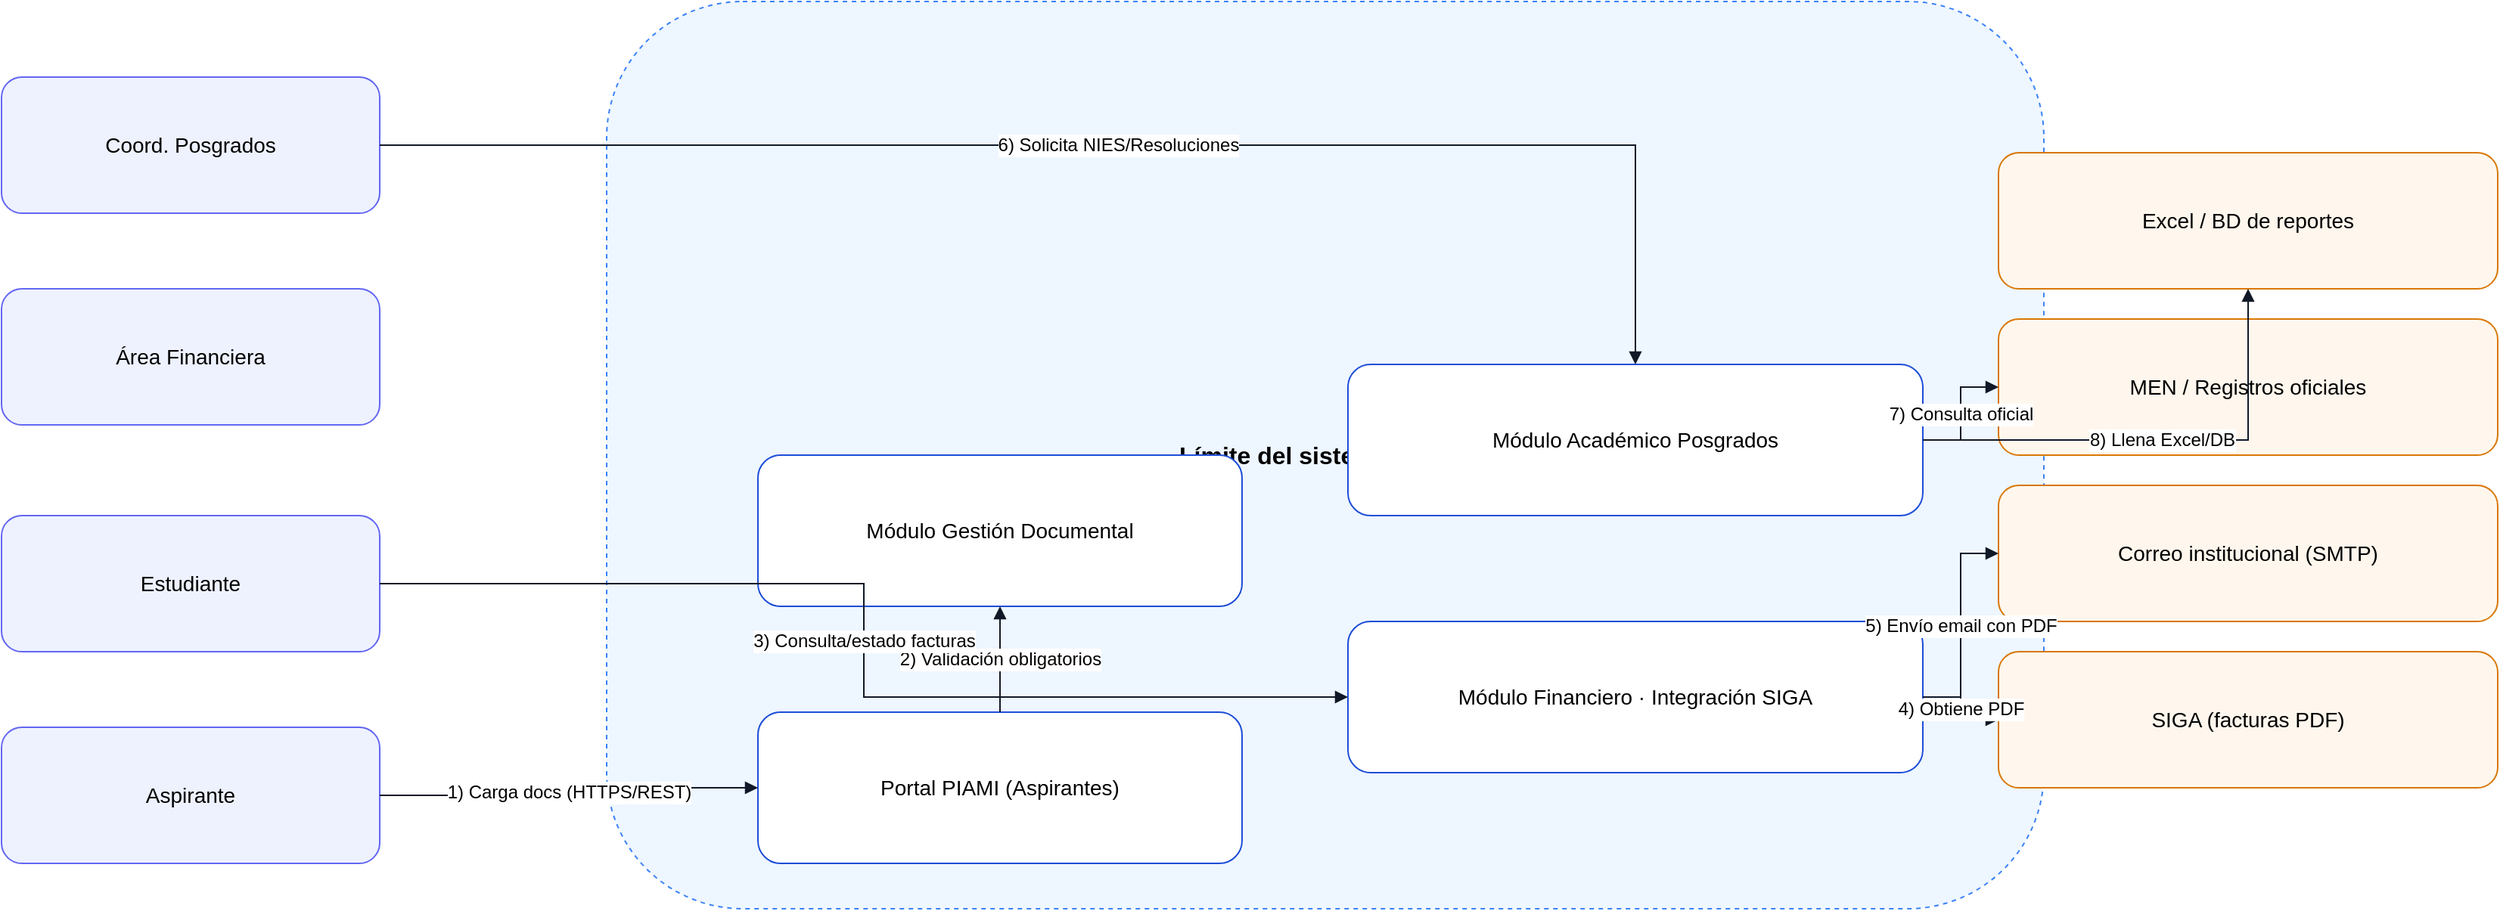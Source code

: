 <?xml version="1.0" ?>
<mxfile version="20.5.3">
  <diagram id="c1piami" name="C1_PIAMI">
    <mxGraphModel dx="1800" dy="900" grid="1" gridSize="10" page="1" pageScale="1" pageWidth="1800" pageHeight="900">
      <root>
        <mxCell id="0"/>
        <mxCell id="1" parent="0"/>
        <mxCell id="b1" value="Límite del sistema: PIAMI" style="rounded=1;dashed=1;whiteSpace=wrap;html=1;strokeColor=#3b82f6;fillColor=#eef6ff;fontSize=16;fontStyle=1" vertex="1" parent="1">
          <mxGeometry x="500" y="150" width="950" height="600" as="geometry"/>
        </mxCell>
        <mxCell id="n_asp" value="Aspirante" style="rounded=1;whiteSpace=wrap;html=1;strokeColor=#6366f1;fillColor=#eef2ff;fontSize=14" vertex="1" parent="1">
          <mxGeometry x="100" y="630" width="250" height="90" as="geometry"/>
        </mxCell>
        <mxCell id="n_est" value="Estudiante" style="rounded=1;whiteSpace=wrap;html=1;strokeColor=#6366f1;fillColor=#eef2ff;fontSize=14" vertex="1" parent="1">
          <mxGeometry x="100" y="490" width="250" height="90" as="geometry"/>
        </mxCell>
        <mxCell id="n_finarea" value="Área Financiera" style="rounded=1;whiteSpace=wrap;html=1;strokeColor=#6366f1;fillColor=#eef2ff;fontSize=14" vertex="1" parent="1">
          <mxGeometry x="100" y="340" width="250" height="90" as="geometry"/>
        </mxCell>
        <mxCell id="n_coord" value="Coord. Posgrados" style="rounded=1;whiteSpace=wrap;html=1;strokeColor=#6366f1;fillColor=#eef2ff;fontSize=14" vertex="1" parent="1">
          <mxGeometry x="100" y="200" width="250" height="90" as="geometry"/>
        </mxCell>
        <mxCell id="n_portal" value="Portal PIAMI (Aspirantes)" style="rounded=1;whiteSpace=wrap;html=1;strokeColor=#1d4ed8;fillColor=#ffffff;fontSize=14" vertex="1" parent="1">
          <mxGeometry x="600" y="620" width="320" height="100" as="geometry"/>
        </mxCell>
        <mxCell id="n_doc" value="Módulo Gestión Documental" style="rounded=1;whiteSpace=wrap;html=1;strokeColor=#1d4ed8;fillColor=#ffffff;fontSize=14" vertex="1" parent="1">
          <mxGeometry x="600" y="450" width="320" height="100" as="geometry"/>
        </mxCell>
        <mxCell id="n_fin" value="Módulo Financiero · Integración SIGA" style="rounded=1;whiteSpace=wrap;html=1;strokeColor=#1d4ed8;fillColor=#ffffff;fontSize=14" vertex="1" parent="1">
          <mxGeometry x="990" y="560" width="380" height="100" as="geometry"/>
        </mxCell>
        <mxCell id="n_acad" value="Módulo Académico Posgrados" style="rounded=1;whiteSpace=wrap;html=1;strokeColor=#1d4ed8;fillColor=#ffffff;fontSize=14" vertex="1" parent="1">
          <mxGeometry x="990" y="390" width="380" height="100" as="geometry"/>
        </mxCell>
        <mxCell id="n_siga" value="SIGA (facturas PDF)" style="rounded=1;whiteSpace=wrap;html=1;strokeColor=#d97706;fillColor=#fff7ed;fontSize=14" vertex="1" parent="1">
          <mxGeometry x="1420" y="580" width="330" height="90" as="geometry"/>
        </mxCell>
        <mxCell id="n_smtp" value="Correo institucional (SMTP)" style="rounded=1;whiteSpace=wrap;html=1;strokeColor=#d97706;fillColor=#fff7ed;fontSize=14" vertex="1" parent="1">
          <mxGeometry x="1420" y="470" width="330" height="90" as="geometry"/>
        </mxCell>
        <mxCell id="n_men" value="MEN / Registros oficiales" style="rounded=1;whiteSpace=wrap;html=1;strokeColor=#d97706;fillColor=#fff7ed;fontSize=14" vertex="1" parent="1">
          <mxGeometry x="1420" y="360" width="330" height="90" as="geometry"/>
        </mxCell>
        <mxCell id="n_excel" value="Excel / BD de reportes" style="rounded=1;whiteSpace=wrap;html=1;strokeColor=#d97706;fillColor=#fff7ed;fontSize=14" vertex="1" parent="1">
          <mxGeometry x="1420" y="250" width="330" height="90" as="geometry"/>
        </mxCell>
        <mxCell id="e1" value="1) Carga docs (HTTPS/REST)" style="endArrow=block;html=1;strokeColor=#111827;rounded=0;edgeStyle=orthogonalEdgeStyle;fontSize=12" edge="1" parent="1" source="n_asp" target="n_portal">
          <mxGeometry relative="1" as="geometry"/>
        </mxCell>
        <mxCell id="e2" value="2) Validación obligatorios" style="endArrow=block;html=1;strokeColor=#111827;rounded=0;edgeStyle=orthogonalEdgeStyle;fontSize=12" edge="1" parent="1" source="n_portal" target="n_doc">
          <mxGeometry relative="1" as="geometry"/>
        </mxCell>
        <mxCell id="e3" value="3) Consulta/estado facturas" style="endArrow=block;html=1;strokeColor=#111827;rounded=0;edgeStyle=orthogonalEdgeStyle;fontSize=12" edge="1" parent="1" source="n_est" target="n_fin">
          <mxGeometry relative="1" as="geometry"/>
        </mxCell>
        <mxCell id="e4" value="4) Obtiene PDF" style="endArrow=block;html=1;strokeColor=#111827;rounded=0;edgeStyle=orthogonalEdgeStyle;fontSize=12" edge="1" parent="1" source="n_fin" target="n_siga">
          <mxGeometry relative="1" as="geometry"/>
        </mxCell>
        <mxCell id="e5" value="5) Envío email con PDF" style="endArrow=block;html=1;strokeColor=#111827;rounded=0;edgeStyle=orthogonalEdgeStyle;fontSize=12" edge="1" parent="1" source="n_fin" target="n_smtp">
          <mxGeometry relative="1" as="geometry"/>
        </mxCell>
        <mxCell id="e6" value="6) Solicita NIES/Resoluciones" style="endArrow=block;html=1;strokeColor=#111827;rounded=0;edgeStyle=orthogonalEdgeStyle;fontSize=12" edge="1" parent="1" source="n_coord" target="n_acad">
          <mxGeometry relative="1" as="geometry"/>
        </mxCell>
        <mxCell id="e7" value="7) Consulta oficial" style="endArrow=block;html=1;strokeColor=#111827;rounded=0;edgeStyle=orthogonalEdgeStyle;fontSize=12" edge="1" parent="1" source="n_acad" target="n_men">
          <mxGeometry relative="1" as="geometry"/>
        </mxCell>
        <mxCell id="e8" value="8) Llena Excel/DB" style="endArrow=block;html=1;strokeColor=#111827;rounded=0;edgeStyle=orthogonalEdgeStyle;fontSize=12" edge="1" parent="1" source="n_acad" target="n_excel">
          <mxGeometry relative="1" as="geometry"/>
        </mxCell>
      </root>
    </mxGraphModel>
  </diagram>
</mxfile>
